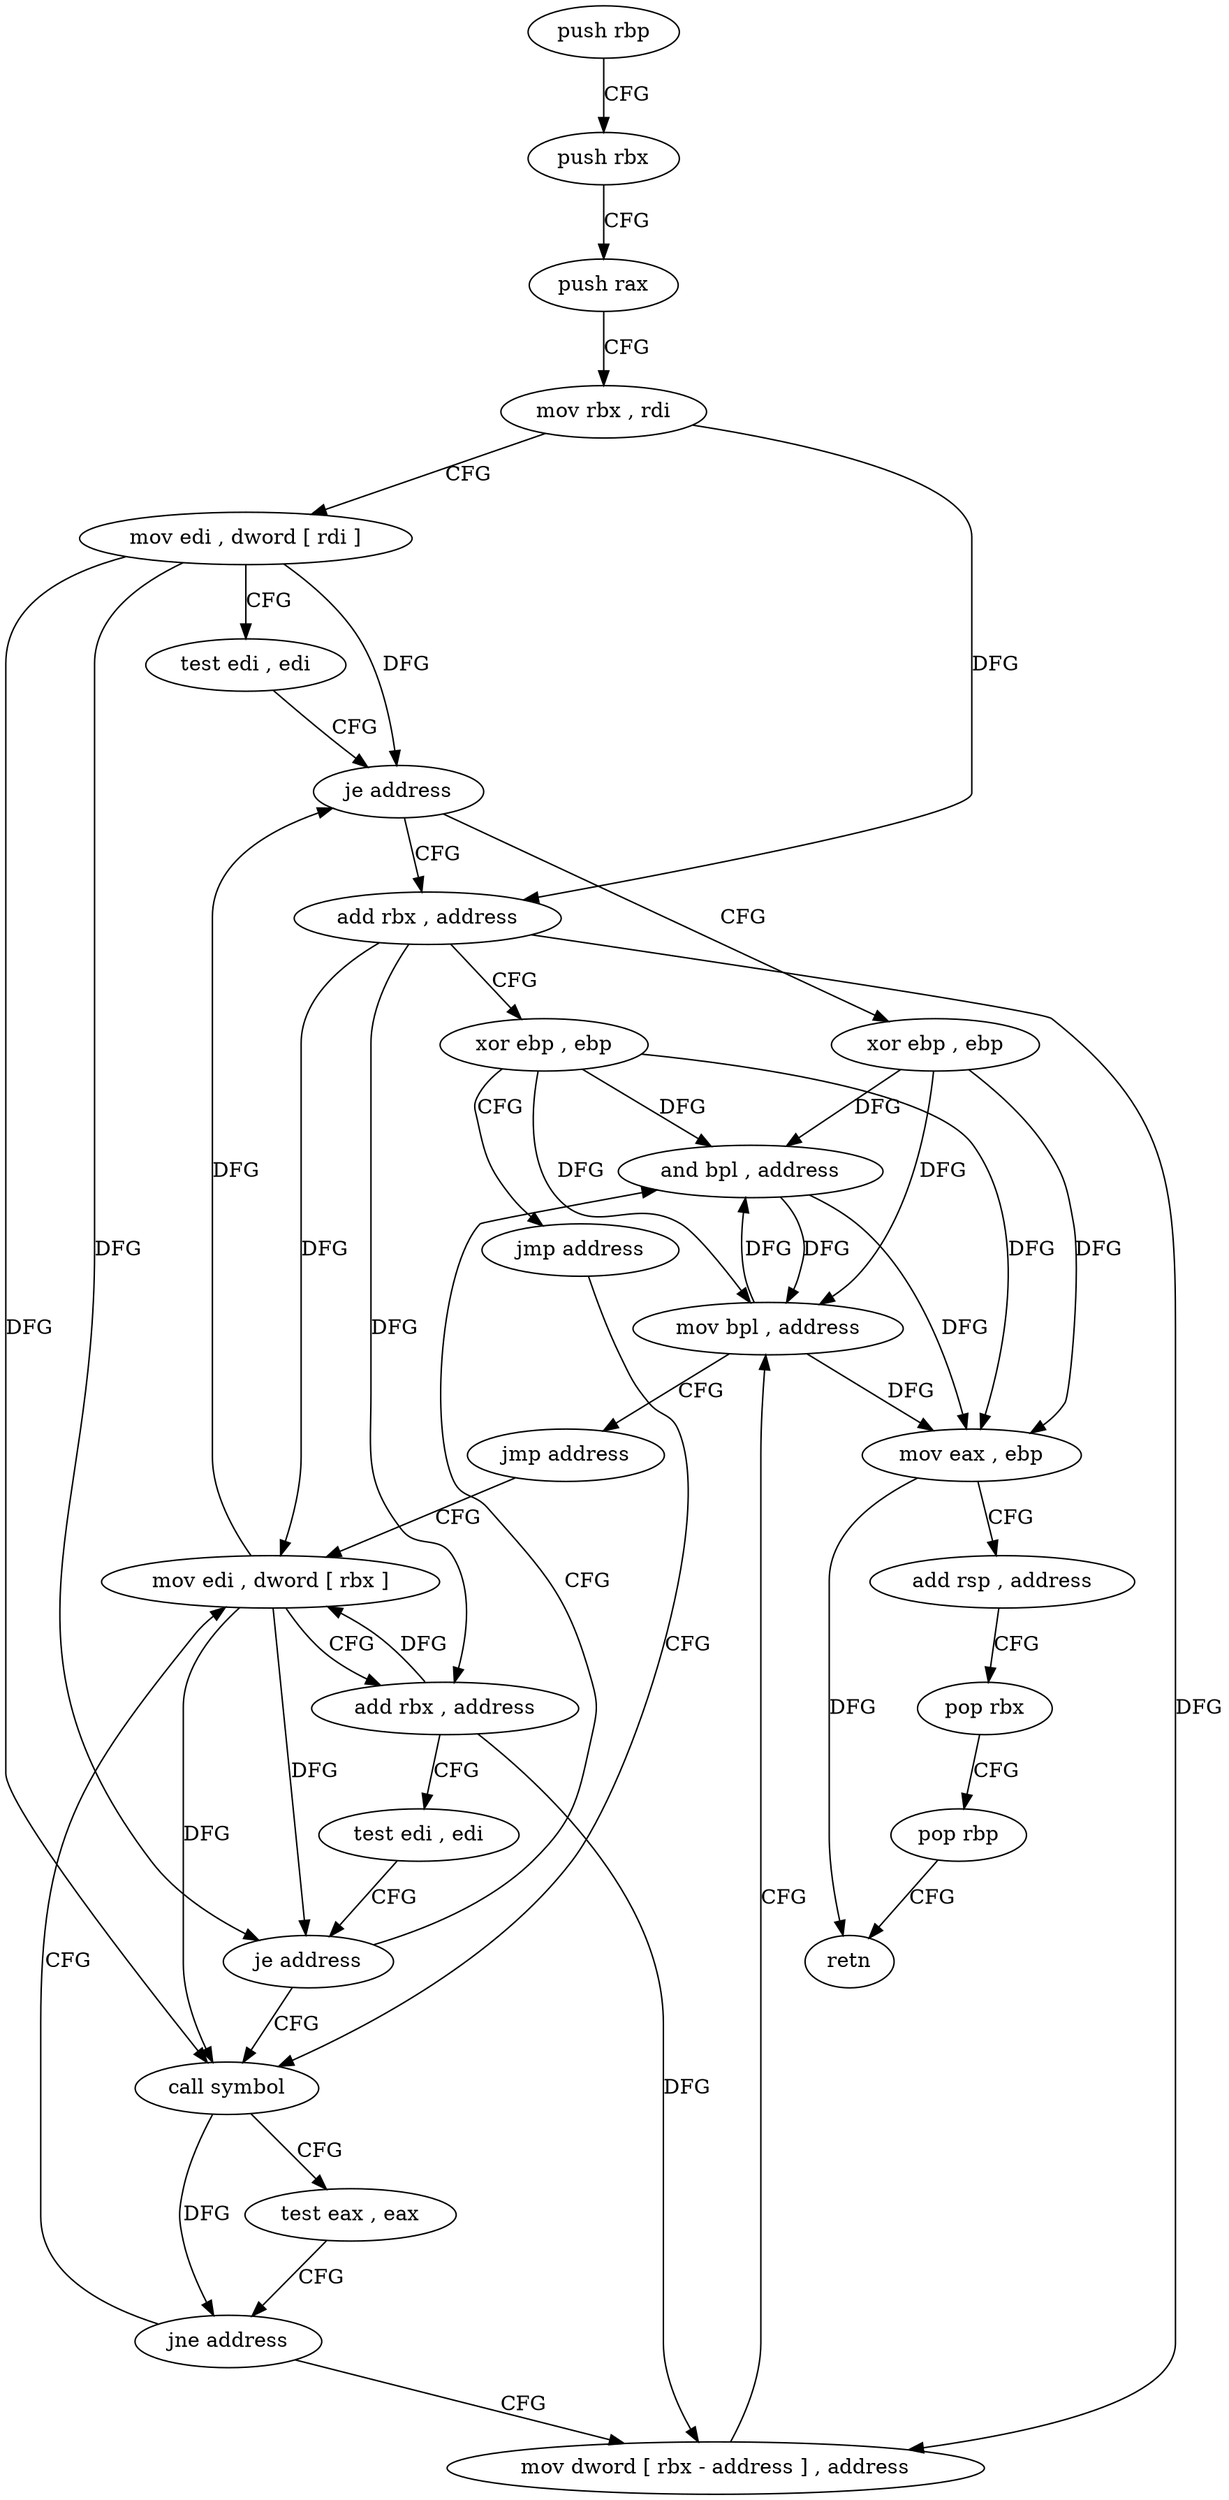 digraph "func" {
"4252080" [label = "push rbp" ]
"4252081" [label = "push rbx" ]
"4252082" [label = "push rax" ]
"4252083" [label = "mov rbx , rdi" ]
"4252086" [label = "mov edi , dword [ rdi ]" ]
"4252088" [label = "test edi , edi" ]
"4252090" [label = "je address" ]
"4252143" [label = "xor ebp , ebp" ]
"4252092" [label = "add rbx , address" ]
"4252145" [label = "and bpl , address" ]
"4252096" [label = "xor ebp , ebp" ]
"4252098" [label = "jmp address" ]
"4252122" [label = "call symbol" ]
"4252127" [label = "test eax , eax" ]
"4252129" [label = "jne address" ]
"4252112" [label = "mov edi , dword [ rbx ]" ]
"4252131" [label = "mov dword [ rbx - address ] , address" ]
"4252114" [label = "add rbx , address" ]
"4252118" [label = "test edi , edi" ]
"4252120" [label = "je address" ]
"4252138" [label = "mov bpl , address" ]
"4252141" [label = "jmp address" ]
"4252149" [label = "mov eax , ebp" ]
"4252151" [label = "add rsp , address" ]
"4252155" [label = "pop rbx" ]
"4252156" [label = "pop rbp" ]
"4252157" [label = "retn" ]
"4252080" -> "4252081" [ label = "CFG" ]
"4252081" -> "4252082" [ label = "CFG" ]
"4252082" -> "4252083" [ label = "CFG" ]
"4252083" -> "4252086" [ label = "CFG" ]
"4252083" -> "4252092" [ label = "DFG" ]
"4252086" -> "4252088" [ label = "CFG" ]
"4252086" -> "4252090" [ label = "DFG" ]
"4252086" -> "4252122" [ label = "DFG" ]
"4252086" -> "4252120" [ label = "DFG" ]
"4252088" -> "4252090" [ label = "CFG" ]
"4252090" -> "4252143" [ label = "CFG" ]
"4252090" -> "4252092" [ label = "CFG" ]
"4252143" -> "4252145" [ label = "DFG" ]
"4252143" -> "4252149" [ label = "DFG" ]
"4252143" -> "4252138" [ label = "DFG" ]
"4252092" -> "4252096" [ label = "CFG" ]
"4252092" -> "4252112" [ label = "DFG" ]
"4252092" -> "4252114" [ label = "DFG" ]
"4252092" -> "4252131" [ label = "DFG" ]
"4252145" -> "4252149" [ label = "DFG" ]
"4252145" -> "4252138" [ label = "DFG" ]
"4252096" -> "4252098" [ label = "CFG" ]
"4252096" -> "4252145" [ label = "DFG" ]
"4252096" -> "4252149" [ label = "DFG" ]
"4252096" -> "4252138" [ label = "DFG" ]
"4252098" -> "4252122" [ label = "CFG" ]
"4252122" -> "4252127" [ label = "CFG" ]
"4252122" -> "4252129" [ label = "DFG" ]
"4252127" -> "4252129" [ label = "CFG" ]
"4252129" -> "4252112" [ label = "CFG" ]
"4252129" -> "4252131" [ label = "CFG" ]
"4252112" -> "4252114" [ label = "CFG" ]
"4252112" -> "4252090" [ label = "DFG" ]
"4252112" -> "4252122" [ label = "DFG" ]
"4252112" -> "4252120" [ label = "DFG" ]
"4252131" -> "4252138" [ label = "CFG" ]
"4252114" -> "4252118" [ label = "CFG" ]
"4252114" -> "4252112" [ label = "DFG" ]
"4252114" -> "4252131" [ label = "DFG" ]
"4252118" -> "4252120" [ label = "CFG" ]
"4252120" -> "4252145" [ label = "CFG" ]
"4252120" -> "4252122" [ label = "CFG" ]
"4252138" -> "4252141" [ label = "CFG" ]
"4252138" -> "4252145" [ label = "DFG" ]
"4252138" -> "4252149" [ label = "DFG" ]
"4252141" -> "4252112" [ label = "CFG" ]
"4252149" -> "4252151" [ label = "CFG" ]
"4252149" -> "4252157" [ label = "DFG" ]
"4252151" -> "4252155" [ label = "CFG" ]
"4252155" -> "4252156" [ label = "CFG" ]
"4252156" -> "4252157" [ label = "CFG" ]
}
